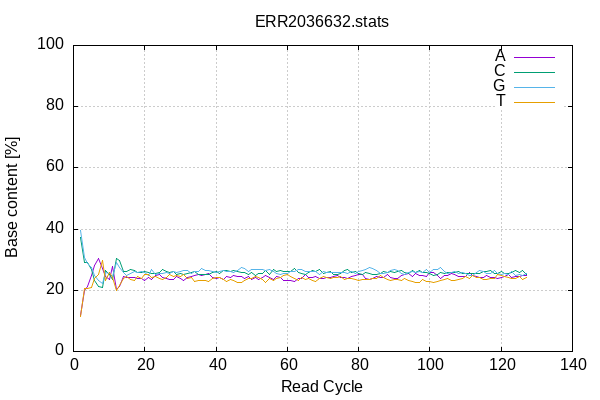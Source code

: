 
            set terminal png size 600,400 truecolor
            set output "ERR2036632-acgt-cycles.png"
            set grid xtics ytics y2tics back lc rgb "#cccccc"
            set style line 1 linecolor rgb "green"
            set style line 2 linecolor rgb "red"
            set style line 3 linecolor rgb "black"
            set style line 4 linecolor rgb "blue"
            set style increment user
            set ylabel "Base content [%]"
            set xlabel "Read Cycle"
            set yrange [0:100]
            set title "ERR2036632.stats" noenhanced
            plot '-' w l ti 'A', '-' w l ti 'C', '-' w l ti 'G', '-' w l ti 'T'
        2	11.92
3	19.79
4	21.39
5	24.74
6	28.19
7	30.28
8	27.08
9	24.67
10	23.49
11	27.67
12	20.38
13	21.23
14	24.39
15	24.23
16	24.11
17	24.15
18	23.72
19	23.84
20	23.05
21	24.04
22	23.51
23	24.73
24	25.17
25	24.25
26	23.78
27	23.43
28	23.42
29	24.49
30	23.85
31	23.29
32	24.21
33	24.49
34	24.79
35	25.29
36	24.68
37	25.05
38	25.36
39	24.32
40	23.82
41	24.33
42	23.51
43	24.39
44	24.29
45	24.68
46	24.62
47	24.41
48	24.01
49	24.55
50	23.50
51	24.10
52	23.68
53	24.22
54	24.80
55	24.24
56	23.62
57	24.43
58	24.18
59	23.34
60	23.15
61	23.30
62	23.02
63	23.87
64	23.76
65	25.17
66	24.15
67	24.10
68	24.58
69	23.99
70	23.85
71	24.31
72	24.24
73	24.46
74	24.76
75	24.22
76	24.34
77	23.89
78	24.43
79	24.87
80	25.16
81	25.06
82	23.92
83	23.67
84	23.93
85	24.55
86	24.20
87	24.18
88	25.00
89	24.28
90	23.93
91	23.99
92	24.82
93	25.05
94	25.35
95	24.55
96	25.64
97	24.83
98	24.81
99	24.60
100	25.74
101	25.88
102	24.87
103	23.92
104	24.93
105	24.85
106	25.33
107	25.04
108	24.56
109	24.58
110	24.36
111	25.66
112	24.68
113	24.51
114	24.04
115	24.31
116	24.77
117	24.26
118	24.32
119	23.85
120	24.06
121	24.43
122	25.16
123	24.28
124	24.64
125	24.42
126	24.89
127	24.98
end
2	37.14
3	29.04
4	29.24
5	26.75
6	23.20
7	21.28
8	20.97
9	26.43
10	25.07
11	23.59
12	30.51
13	29.71
14	26.02
15	26.30
16	26.73
17	26.52
18	25.83
19	25.97
20	26.21
21	25.82
22	25.54
23	25.37
24	25.66
25	26.64
26	26.18
27	25.86
28	26.19
29	25.07
30	25.50
31	25.02
32	25.42
33	25.97
34	26.23
35	25.27
36	25.14
37	25.11
38	25.27
39	25.74
40	26.19
41	25.45
42	26.56
43	26.53
44	25.99
45	26.35
46	26.17
47	25.80
48	25.88
49	25.31
50	25.82
51	24.73
52	25.38
53	25.62
54	26.37
55	25.08
56	26.96
57	26.08
58	26.62
59	26.05
60	26.24
61	26.30
62	27.00
63	25.91
64	25.49
65	25.19
66	25.66
67	26.49
68	26.26
69	26.92
70	25.52
71	25.66
72	26.16
73	25.26
74	25.32
75	25.48
76	26.40
77	26.75
78	25.73
79	26.17
80	25.42
81	25.19
82	25.75
83	25.49
84	25.08
85	25.11
86	25.54
87	26.15
88	25.72
89	25.99
90	25.79
91	25.99
92	26.58
93	25.97
94	25.47
95	26.40
96	25.91
97	26.52
98	25.78
99	25.86
100	25.55
101	24.89
102	25.23
103	25.66
104	25.57
105	25.86
106	25.76
107	25.70
108	26.27
109	25.64
110	25.54
111	25.48
112	25.60
113	25.60
114	25.47
115	26.13
116	26.18
117	26.41
118	25.53
119	25.57
120	26.04
121	25.46
122	25.45
123	25.83
124	26.60
125	25.93
126	26.61
127	25.22
end
2	39.66
3	30.57
4	28.65
5	27.55
6	24.87
7	23.30
8	22.17
9	25.71
10	25.48
11	24.50
12	29.04
13	27.60
14	25.75
15	24.99
16	25.53
17	26.06
18	25.85
19	26.25
20	25.73
21	24.93
22	26.65
23	25.28
24	25.38
25	25.48
26	25.88
27	25.53
28	26.02
29	25.67
30	26.30
31	26.38
32	26.57
33	25.34
34	25.99
35	26.25
36	27.08
37	26.55
38	26.49
39	26.22
40	25.97
41	26.08
42	26.41
43	26.25
44	26.22
45	25.92
46	26.55
47	27.37
48	27.03
49	26.20
50	26.90
51	26.75
52	26.64
53	26.68
54	26.39
55	26.73
56	26.09
57	25.51
58	25.17
59	25.65
60	25.43
61	26.00
62	26.22
63	26.92
64	26.66
65	26.16
66	26.28
67	26.27
68	26.15
69	25.29
70	26.21
71	25.90
72	25.69
73	25.94
74	25.85
75	25.94
76	25.74
77	25.59
78	26.00
79	25.37
80	26.12
81	26.34
82	26.71
83	27.30
84	27.09
85	26.54
86	25.52
87	25.55
88	25.88
89	26.40
90	26.77
91	26.63
92	25.45
93	25.26
94	25.98
95	26.14
96	25.80
97	26.16
98	25.97
99	26.64
100	25.81
101	26.78
102	26.92
103	27.38
104	26.12
105	25.55
106	25.81
107	26.02
108	25.59
109	25.90
110	25.46
111	24.98
112	24.95
113	25.83
114	26.46
115	26.04
116	25.35
117	25.35
118	26.40
119	25.50
120	25.19
121	25.57
122	25.19
123	26.04
124	24.79
125	25.26
126	24.87
127	25.64
end
2	11.28
3	20.60
4	20.72
5	20.96
6	23.74
7	25.14
8	29.78
9	23.19
10	25.96
11	24.24
12	20.07
13	21.46
14	23.84
15	24.48
16	23.63
17	23.27
18	24.60
19	23.93
20	25.01
21	25.21
22	24.31
23	24.61
24	23.78
25	23.63
26	24.16
27	25.17
28	24.37
29	24.77
30	24.36
31	25.30
32	23.80
33	24.20
34	22.99
35	23.19
36	23.10
37	23.28
38	22.87
39	23.72
40	24.03
41	24.14
42	23.51
43	22.84
44	23.50
45	23.05
46	22.66
47	22.42
48	23.08
49	23.93
50	23.78
51	24.42
52	24.31
53	23.49
54	22.44
55	23.95
56	23.33
57	23.99
58	24.03
59	24.96
60	25.18
61	24.40
62	23.77
63	23.30
64	24.08
65	23.48
66	23.91
67	23.15
68	23.01
69	23.80
70	24.42
71	24.13
72	23.90
73	24.34
74	24.07
75	24.36
76	23.53
77	23.76
78	23.84
79	23.59
80	23.30
81	23.42
82	23.63
83	23.54
84	23.90
85	23.79
86	24.74
87	24.11
88	23.40
89	23.33
90	23.51
91	23.39
92	23.16
93	23.71
94	23.19
95	22.91
96	22.64
97	22.49
98	23.44
99	22.90
100	22.90
101	22.45
102	22.98
103	23.04
104	23.39
105	23.74
106	23.09
107	23.23
108	23.58
109	23.88
110	24.63
111	23.87
112	24.77
113	24.06
114	24.03
115	23.51
116	23.69
117	23.98
118	23.75
119	25.08
120	24.71
121	24.54
122	24.21
123	23.85
124	23.96
125	24.39
126	23.64
127	24.16
end
